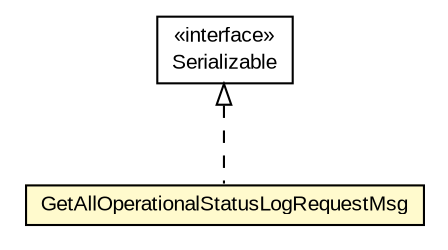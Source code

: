#!/usr/local/bin/dot
#
# Class diagram 
# Generated by UMLGraph version R5_6-24-gf6e263 (http://www.umlgraph.org/)
#

digraph G {
	edge [fontname="arial",fontsize=10,labelfontname="arial",labelfontsize=10];
	node [fontname="arial",fontsize=10,shape=plaintext];
	nodesep=0.25;
	ranksep=0.5;
	// org.miloss.fgsms.services.interfaces.dataaccessservice.GetAllOperationalStatusLogRequestMsg
	c431433 [label=<<table title="org.miloss.fgsms.services.interfaces.dataaccessservice.GetAllOperationalStatusLogRequestMsg" border="0" cellborder="1" cellspacing="0" cellpadding="2" port="p" bgcolor="lemonChiffon" href="./GetAllOperationalStatusLogRequestMsg.html">
		<tr><td><table border="0" cellspacing="0" cellpadding="1">
<tr><td align="center" balign="center"> GetAllOperationalStatusLogRequestMsg </td></tr>
		</table></td></tr>
		</table>>, URL="./GetAllOperationalStatusLogRequestMsg.html", fontname="arial", fontcolor="black", fontsize=10.0];
	//org.miloss.fgsms.services.interfaces.dataaccessservice.GetAllOperationalStatusLogRequestMsg implements java.io.Serializable
	c432242:p -> c431433:p [dir=back,arrowtail=empty,style=dashed];
	// java.io.Serializable
	c432242 [label=<<table title="java.io.Serializable" border="0" cellborder="1" cellspacing="0" cellpadding="2" port="p" href="http://java.sun.com/j2se/1.4.2/docs/api/java/io/Serializable.html">
		<tr><td><table border="0" cellspacing="0" cellpadding="1">
<tr><td align="center" balign="center"> &#171;interface&#187; </td></tr>
<tr><td align="center" balign="center"> Serializable </td></tr>
		</table></td></tr>
		</table>>, URL="http://java.sun.com/j2se/1.4.2/docs/api/java/io/Serializable.html", fontname="arial", fontcolor="black", fontsize=10.0];
}

